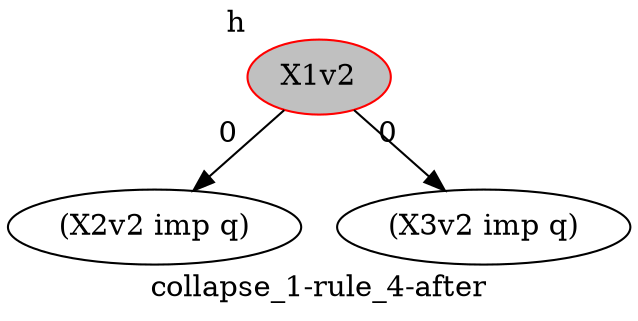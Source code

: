 strict digraph  {
	graph [collapsed_nodes="['513']",
		label="collapse_1-rule_4-after"
	];
	node [label="\N"];
	513	 [ancestor_target=False,
		color=red,
		fillcolor=grey,
		formula=X1v2,
		hypothesis=True,
		label=X1v2,
		style=filled,
		xlabel=h];
	515	 [ancestor_target=False,
		formula="(X2v2 imp q)",
		hypothesis=False,
		label="(X2v2 imp q)"];
	513 -> 515	 [ancestor=False,
		dependencies=0000000000000000000000000000000000000000000000000000000000000000000010000000000000000000000000000000000000000000000000000000000000000000000,
		xlabel=0];
	571	 [ancestor_target=False,
		formula="(X3v2 imp q)",
		hypothesis=False,
		label="(X3v2 imp q)"];
	513 -> 571	 [ancestor=False,
		dependencies=0000000000000000000000000000000000000000000000000000000000000000000010000000000000000000000000000000000000000000000000000000000000000000000,
		xlabel=0];
}
